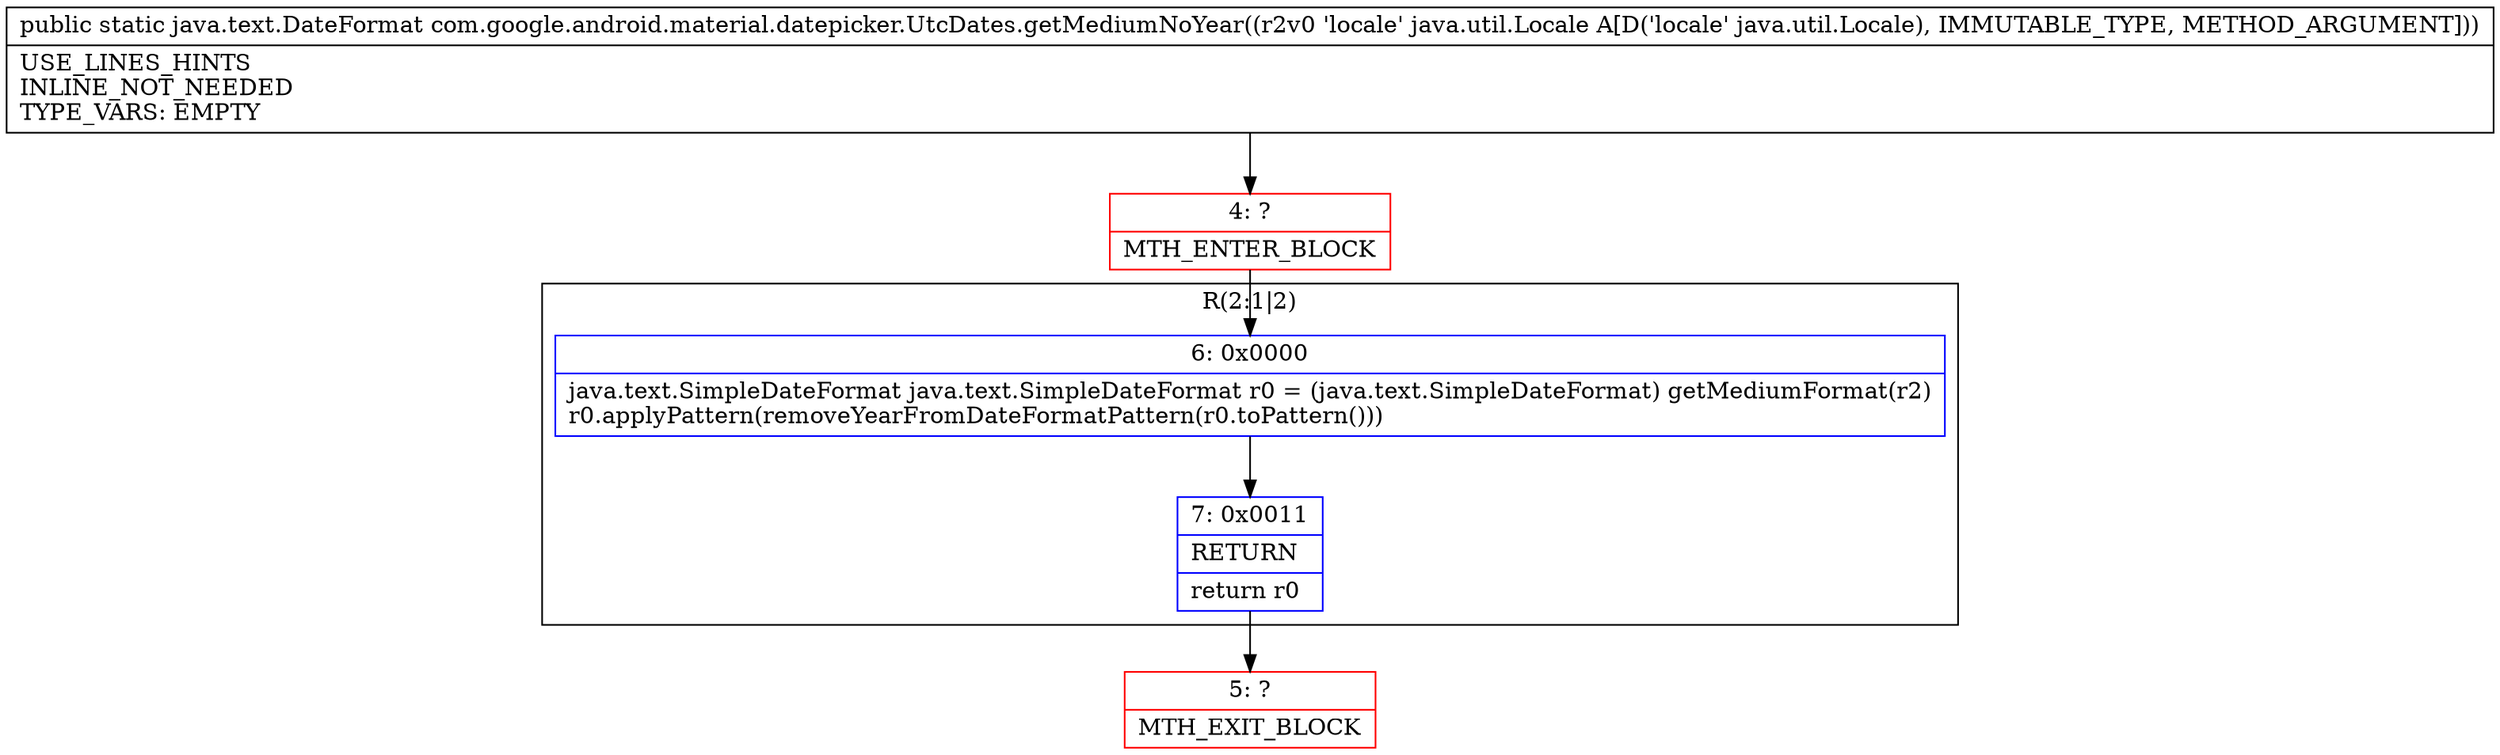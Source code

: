 digraph "CFG forcom.google.android.material.datepicker.UtcDates.getMediumNoYear(Ljava\/util\/Locale;)Ljava\/text\/DateFormat;" {
subgraph cluster_Region_1290625400 {
label = "R(2:1|2)";
node [shape=record,color=blue];
Node_6 [shape=record,label="{6\:\ 0x0000|java.text.SimpleDateFormat java.text.SimpleDateFormat r0 = (java.text.SimpleDateFormat) getMediumFormat(r2)\lr0.applyPattern(removeYearFromDateFormatPattern(r0.toPattern()))\l}"];
Node_7 [shape=record,label="{7\:\ 0x0011|RETURN\l|return r0\l}"];
}
Node_4 [shape=record,color=red,label="{4\:\ ?|MTH_ENTER_BLOCK\l}"];
Node_5 [shape=record,color=red,label="{5\:\ ?|MTH_EXIT_BLOCK\l}"];
MethodNode[shape=record,label="{public static java.text.DateFormat com.google.android.material.datepicker.UtcDates.getMediumNoYear((r2v0 'locale' java.util.Locale A[D('locale' java.util.Locale), IMMUTABLE_TYPE, METHOD_ARGUMENT]))  | USE_LINES_HINTS\lINLINE_NOT_NEEDED\lTYPE_VARS: EMPTY\l}"];
MethodNode -> Node_4;Node_6 -> Node_7;
Node_7 -> Node_5;
Node_4 -> Node_6;
}

